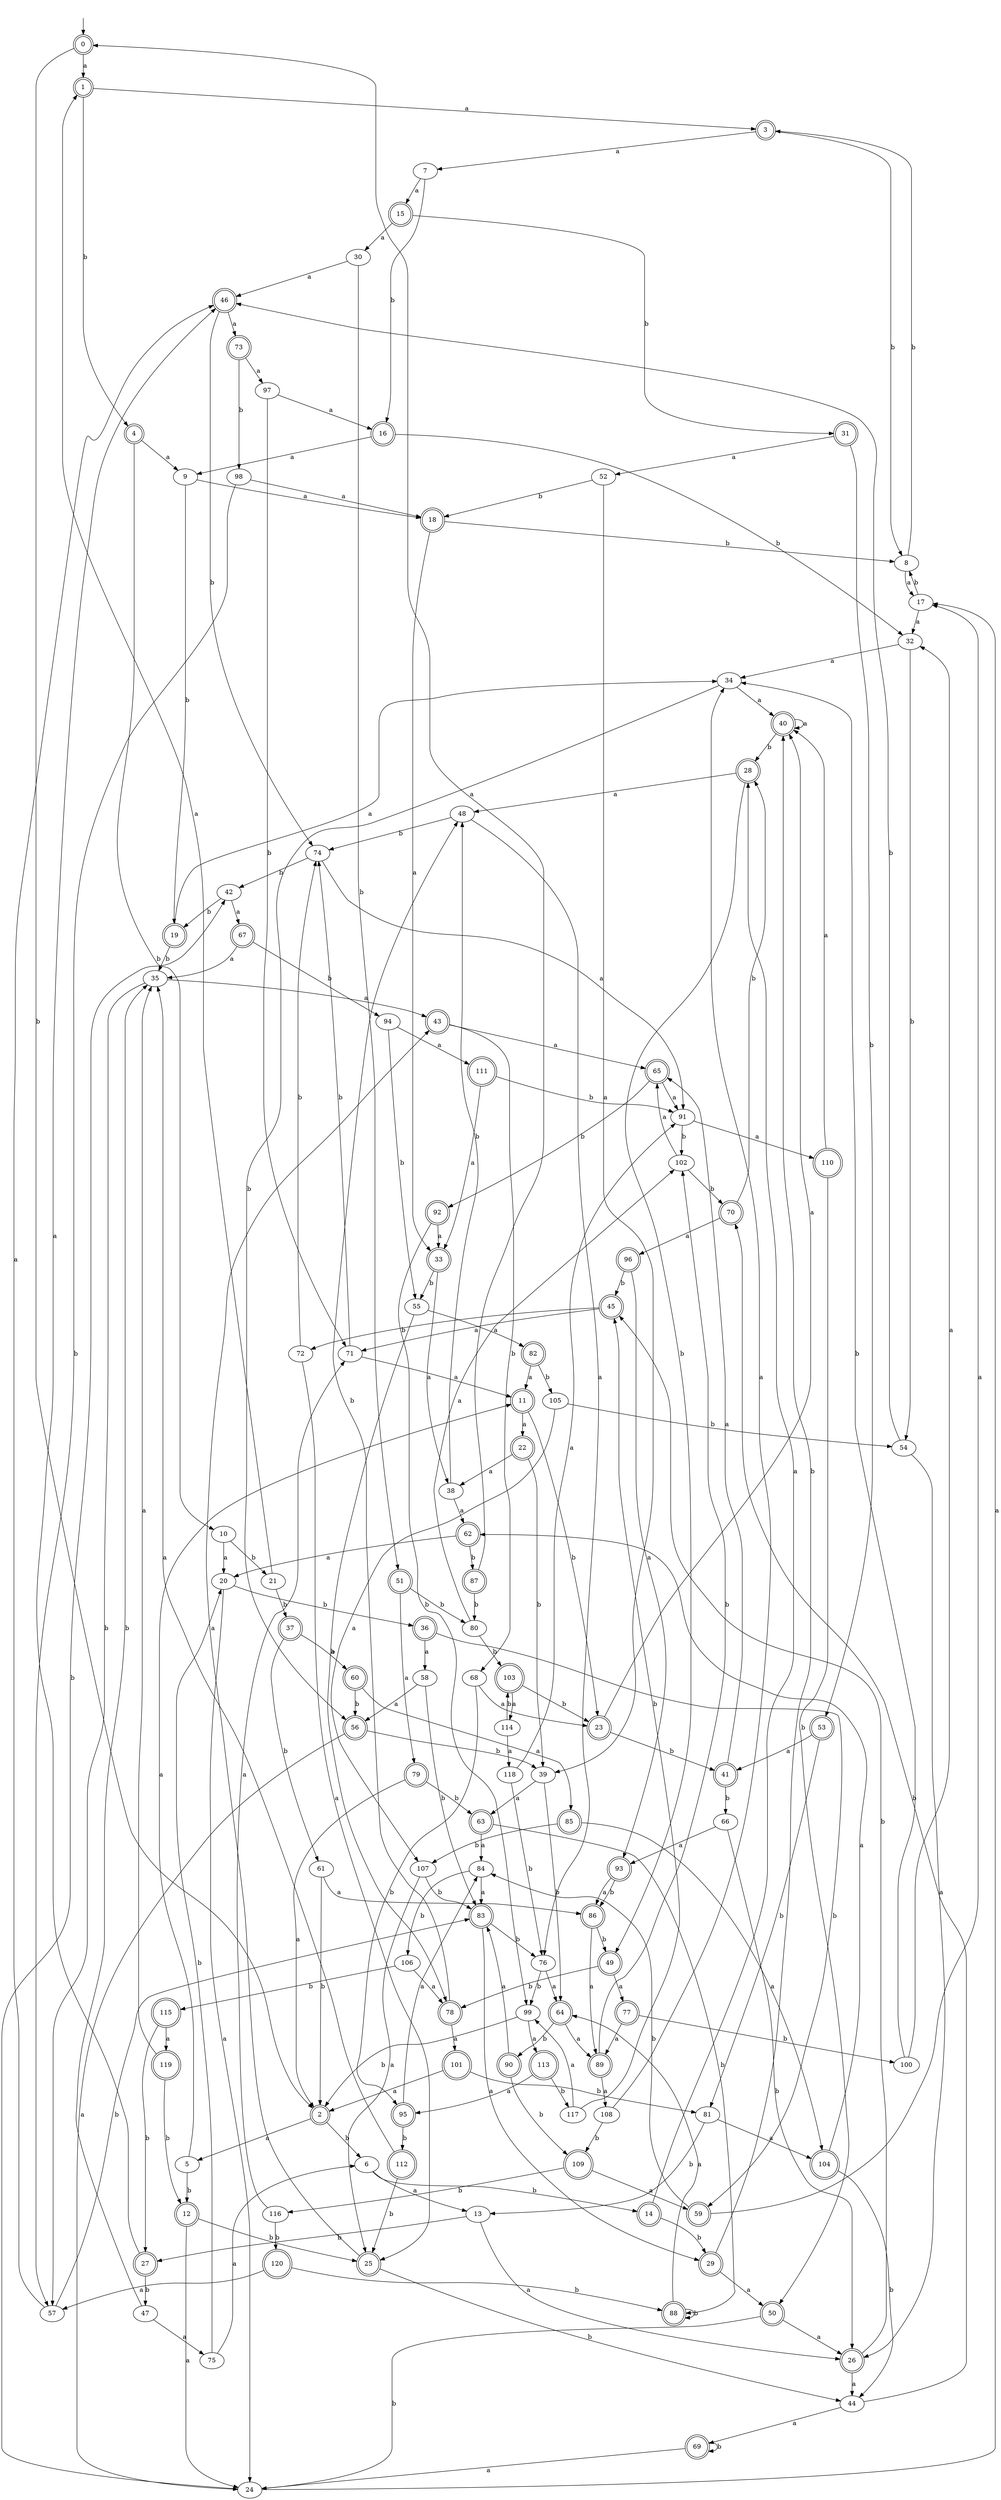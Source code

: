 digraph RandomDFA {
  __start0 [label="", shape=none];
  __start0 -> 0 [label=""];
  0 [shape=circle] [shape=doublecircle]
  0 -> 1 [label="a"]
  0 -> 2 [label="b"]
  1 [shape=doublecircle]
  1 -> 3 [label="a"]
  1 -> 4 [label="b"]
  2 [shape=doublecircle]
  2 -> 5 [label="a"]
  2 -> 6 [label="b"]
  3 [shape=doublecircle]
  3 -> 7 [label="a"]
  3 -> 8 [label="b"]
  4 [shape=doublecircle]
  4 -> 9 [label="a"]
  4 -> 10 [label="b"]
  5
  5 -> 11 [label="a"]
  5 -> 12 [label="b"]
  6
  6 -> 13 [label="a"]
  6 -> 14 [label="b"]
  7
  7 -> 15 [label="a"]
  7 -> 16 [label="b"]
  8
  8 -> 17 [label="a"]
  8 -> 3 [label="b"]
  9
  9 -> 18 [label="a"]
  9 -> 19 [label="b"]
  10
  10 -> 20 [label="a"]
  10 -> 21 [label="b"]
  11 [shape=doublecircle]
  11 -> 22 [label="a"]
  11 -> 23 [label="b"]
  12 [shape=doublecircle]
  12 -> 24 [label="a"]
  12 -> 25 [label="b"]
  13
  13 -> 26 [label="a"]
  13 -> 27 [label="b"]
  14 [shape=doublecircle]
  14 -> 28 [label="a"]
  14 -> 29 [label="b"]
  15 [shape=doublecircle]
  15 -> 30 [label="a"]
  15 -> 31 [label="b"]
  16 [shape=doublecircle]
  16 -> 9 [label="a"]
  16 -> 32 [label="b"]
  17
  17 -> 32 [label="a"]
  17 -> 8 [label="b"]
  18 [shape=doublecircle]
  18 -> 33 [label="a"]
  18 -> 8 [label="b"]
  19 [shape=doublecircle]
  19 -> 34 [label="a"]
  19 -> 35 [label="b"]
  20
  20 -> 24 [label="a"]
  20 -> 36 [label="b"]
  21
  21 -> 1 [label="a"]
  21 -> 37 [label="b"]
  22 [shape=doublecircle]
  22 -> 38 [label="a"]
  22 -> 39 [label="b"]
  23 [shape=doublecircle]
  23 -> 40 [label="a"]
  23 -> 41 [label="b"]
  24
  24 -> 17 [label="a"]
  24 -> 42 [label="b"]
  25 [shape=doublecircle]
  25 -> 43 [label="a"]
  25 -> 44 [label="b"]
  26 [shape=doublecircle]
  26 -> 44 [label="a"]
  26 -> 45 [label="b"]
  27 [shape=doublecircle]
  27 -> 46 [label="a"]
  27 -> 47 [label="b"]
  28 [shape=doublecircle]
  28 -> 48 [label="a"]
  28 -> 49 [label="b"]
  29 [shape=doublecircle]
  29 -> 50 [label="a"]
  29 -> 40 [label="b"]
  30
  30 -> 46 [label="a"]
  30 -> 51 [label="b"]
  31 [shape=doublecircle]
  31 -> 52 [label="a"]
  31 -> 53 [label="b"]
  32
  32 -> 34 [label="a"]
  32 -> 54 [label="b"]
  33 [shape=doublecircle]
  33 -> 38 [label="a"]
  33 -> 55 [label="b"]
  34
  34 -> 40 [label="a"]
  34 -> 56 [label="b"]
  35
  35 -> 43 [label="a"]
  35 -> 57 [label="b"]
  36 [shape=doublecircle]
  36 -> 58 [label="a"]
  36 -> 59 [label="b"]
  37 [shape=doublecircle]
  37 -> 60 [label="a"]
  37 -> 61 [label="b"]
  38
  38 -> 62 [label="a"]
  38 -> 48 [label="b"]
  39
  39 -> 63 [label="a"]
  39 -> 64 [label="b"]
  40 [shape=doublecircle]
  40 -> 40 [label="a"]
  40 -> 28 [label="b"]
  41 [shape=doublecircle]
  41 -> 65 [label="a"]
  41 -> 66 [label="b"]
  42
  42 -> 67 [label="a"]
  42 -> 19 [label="b"]
  43 [shape=doublecircle]
  43 -> 65 [label="a"]
  43 -> 68 [label="b"]
  44
  44 -> 69 [label="a"]
  44 -> 70 [label="b"]
  45 [shape=doublecircle]
  45 -> 71 [label="a"]
  45 -> 72 [label="b"]
  46 [shape=doublecircle]
  46 -> 73 [label="a"]
  46 -> 74 [label="b"]
  47
  47 -> 75 [label="a"]
  47 -> 35 [label="b"]
  48
  48 -> 76 [label="a"]
  48 -> 74 [label="b"]
  49 [shape=doublecircle]
  49 -> 77 [label="a"]
  49 -> 78 [label="b"]
  50 [shape=doublecircle]
  50 -> 26 [label="a"]
  50 -> 24 [label="b"]
  51 [shape=doublecircle]
  51 -> 79 [label="a"]
  51 -> 80 [label="b"]
  52
  52 -> 39 [label="a"]
  52 -> 18 [label="b"]
  53 [shape=doublecircle]
  53 -> 41 [label="a"]
  53 -> 81 [label="b"]
  54
  54 -> 26 [label="a"]
  54 -> 46 [label="b"]
  55
  55 -> 82 [label="a"]
  55 -> 78 [label="b"]
  56 [shape=doublecircle]
  56 -> 24 [label="a"]
  56 -> 39 [label="b"]
  57
  57 -> 46 [label="a"]
  57 -> 83 [label="b"]
  58
  58 -> 56 [label="a"]
  58 -> 83 [label="b"]
  59 [shape=doublecircle]
  59 -> 17 [label="a"]
  59 -> 84 [label="b"]
  60 [shape=doublecircle]
  60 -> 85 [label="a"]
  60 -> 56 [label="b"]
  61
  61 -> 86 [label="a"]
  61 -> 2 [label="b"]
  62 [shape=doublecircle]
  62 -> 20 [label="a"]
  62 -> 87 [label="b"]
  63 [shape=doublecircle]
  63 -> 84 [label="a"]
  63 -> 88 [label="b"]
  64 [shape=doublecircle]
  64 -> 89 [label="a"]
  64 -> 90 [label="b"]
  65 [shape=doublecircle]
  65 -> 91 [label="a"]
  65 -> 92 [label="b"]
  66
  66 -> 93 [label="a"]
  66 -> 26 [label="b"]
  67 [shape=doublecircle]
  67 -> 35 [label="a"]
  67 -> 94 [label="b"]
  68
  68 -> 23 [label="a"]
  68 -> 95 [label="b"]
  69 [shape=doublecircle]
  69 -> 24 [label="a"]
  69 -> 69 [label="b"]
  70 [shape=doublecircle]
  70 -> 96 [label="a"]
  70 -> 28 [label="b"]
  71
  71 -> 11 [label="a"]
  71 -> 74 [label="b"]
  72
  72 -> 25 [label="a"]
  72 -> 74 [label="b"]
  73 [shape=doublecircle]
  73 -> 97 [label="a"]
  73 -> 98 [label="b"]
  74
  74 -> 91 [label="a"]
  74 -> 42 [label="b"]
  75
  75 -> 6 [label="a"]
  75 -> 20 [label="b"]
  76
  76 -> 64 [label="a"]
  76 -> 99 [label="b"]
  77 [shape=doublecircle]
  77 -> 89 [label="a"]
  77 -> 100 [label="b"]
  78 [shape=doublecircle]
  78 -> 101 [label="a"]
  78 -> 48 [label="b"]
  79 [shape=doublecircle]
  79 -> 2 [label="a"]
  79 -> 63 [label="b"]
  80
  80 -> 102 [label="a"]
  80 -> 103 [label="b"]
  81
  81 -> 104 [label="a"]
  81 -> 13 [label="b"]
  82 [shape=doublecircle]
  82 -> 11 [label="a"]
  82 -> 105 [label="b"]
  83 [shape=doublecircle]
  83 -> 29 [label="a"]
  83 -> 76 [label="b"]
  84
  84 -> 83 [label="a"]
  84 -> 106 [label="b"]
  85 [shape=doublecircle]
  85 -> 104 [label="a"]
  85 -> 107 [label="b"]
  86 [shape=doublecircle]
  86 -> 89 [label="a"]
  86 -> 49 [label="b"]
  87 [shape=doublecircle]
  87 -> 0 [label="a"]
  87 -> 80 [label="b"]
  88 [shape=doublecircle]
  88 -> 64 [label="a"]
  88 -> 88 [label="b"]
  89 [shape=doublecircle]
  89 -> 108 [label="a"]
  89 -> 102 [label="b"]
  90 [shape=doublecircle]
  90 -> 83 [label="a"]
  90 -> 109 [label="b"]
  91
  91 -> 110 [label="a"]
  91 -> 102 [label="b"]
  92 [shape=doublecircle]
  92 -> 33 [label="a"]
  92 -> 99 [label="b"]
  93 [shape=doublecircle]
  93 -> 86 [label="a"]
  93 -> 86 [label="b"]
  94
  94 -> 111 [label="a"]
  94 -> 55 [label="b"]
  95 [shape=doublecircle]
  95 -> 84 [label="a"]
  95 -> 112 [label="b"]
  96 [shape=doublecircle]
  96 -> 93 [label="a"]
  96 -> 45 [label="b"]
  97
  97 -> 16 [label="a"]
  97 -> 71 [label="b"]
  98
  98 -> 18 [label="a"]
  98 -> 57 [label="b"]
  99
  99 -> 113 [label="a"]
  99 -> 2 [label="b"]
  100
  100 -> 32 [label="a"]
  100 -> 34 [label="b"]
  101 [shape=doublecircle]
  101 -> 2 [label="a"]
  101 -> 81 [label="b"]
  102
  102 -> 65 [label="a"]
  102 -> 70 [label="b"]
  103 [shape=doublecircle]
  103 -> 114 [label="a"]
  103 -> 23 [label="b"]
  104 [shape=doublecircle]
  104 -> 62 [label="a"]
  104 -> 44 [label="b"]
  105
  105 -> 107 [label="a"]
  105 -> 54 [label="b"]
  106
  106 -> 78 [label="a"]
  106 -> 115 [label="b"]
  107
  107 -> 25 [label="a"]
  107 -> 83 [label="b"]
  108
  108 -> 34 [label="a"]
  108 -> 109 [label="b"]
  109 [shape=doublecircle]
  109 -> 59 [label="a"]
  109 -> 116 [label="b"]
  110 [shape=doublecircle]
  110 -> 40 [label="a"]
  110 -> 50 [label="b"]
  111 [shape=doublecircle]
  111 -> 33 [label="a"]
  111 -> 91 [label="b"]
  112 [shape=doublecircle]
  112 -> 35 [label="a"]
  112 -> 25 [label="b"]
  113 [shape=doublecircle]
  113 -> 95 [label="a"]
  113 -> 117 [label="b"]
  114
  114 -> 118 [label="a"]
  114 -> 103 [label="b"]
  115 [shape=doublecircle]
  115 -> 119 [label="a"]
  115 -> 27 [label="b"]
  116
  116 -> 71 [label="a"]
  116 -> 120 [label="b"]
  117
  117 -> 99 [label="a"]
  117 -> 45 [label="b"]
  118
  118 -> 91 [label="a"]
  118 -> 76 [label="b"]
  119 [shape=doublecircle]
  119 -> 35 [label="a"]
  119 -> 12 [label="b"]
  120 [shape=doublecircle]
  120 -> 57 [label="a"]
  120 -> 88 [label="b"]
}
